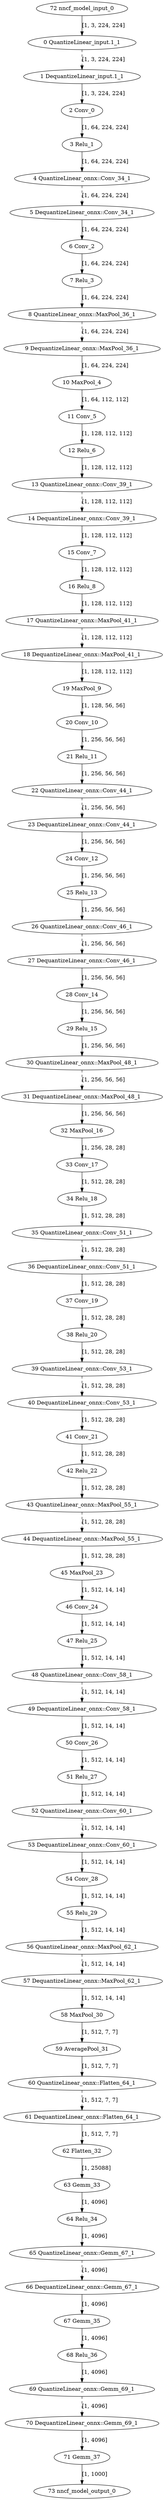 strict digraph  {
"0 QuantizeLinear_input.1_1" [id=0, type=QuantizeLinear];
"1 DequantizeLinear_input.1_1" [id=1, type=DequantizeLinear];
"2 Conv_0" [id=2, type=Conv];
"3 Relu_1" [id=3, type=Relu];
"4 QuantizeLinear_onnx^^Conv_34_1" [id=4, label="4 QuantizeLinear_onnx::Conv_34_1", type=QuantizeLinear];
"5 DequantizeLinear_onnx^^Conv_34_1" [id=5, label="5 DequantizeLinear_onnx::Conv_34_1", type=DequantizeLinear];
"6 Conv_2" [id=6, type=Conv];
"7 Relu_3" [id=7, type=Relu];
"8 QuantizeLinear_onnx^^MaxPool_36_1" [id=8, label="8 QuantizeLinear_onnx::MaxPool_36_1", type=QuantizeLinear];
"9 DequantizeLinear_onnx^^MaxPool_36_1" [id=9, label="9 DequantizeLinear_onnx::MaxPool_36_1", type=DequantizeLinear];
"10 MaxPool_4" [id=10, type=MaxPool];
"11 Conv_5" [id=11, type=Conv];
"12 Relu_6" [id=12, type=Relu];
"13 QuantizeLinear_onnx^^Conv_39_1" [id=13, label="13 QuantizeLinear_onnx::Conv_39_1", type=QuantizeLinear];
"14 DequantizeLinear_onnx^^Conv_39_1" [id=14, label="14 DequantizeLinear_onnx::Conv_39_1", type=DequantizeLinear];
"15 Conv_7" [id=15, type=Conv];
"16 Relu_8" [id=16, type=Relu];
"17 QuantizeLinear_onnx^^MaxPool_41_1" [id=17, label="17 QuantizeLinear_onnx::MaxPool_41_1", type=QuantizeLinear];
"18 DequantizeLinear_onnx^^MaxPool_41_1" [id=18, label="18 DequantizeLinear_onnx::MaxPool_41_1", type=DequantizeLinear];
"19 MaxPool_9" [id=19, type=MaxPool];
"20 Conv_10" [id=20, type=Conv];
"21 Relu_11" [id=21, type=Relu];
"22 QuantizeLinear_onnx^^Conv_44_1" [id=22, label="22 QuantizeLinear_onnx::Conv_44_1", type=QuantizeLinear];
"23 DequantizeLinear_onnx^^Conv_44_1" [id=23, label="23 DequantizeLinear_onnx::Conv_44_1", type=DequantizeLinear];
"24 Conv_12" [id=24, type=Conv];
"25 Relu_13" [id=25, type=Relu];
"26 QuantizeLinear_onnx^^Conv_46_1" [id=26, label="26 QuantizeLinear_onnx::Conv_46_1", type=QuantizeLinear];
"27 DequantizeLinear_onnx^^Conv_46_1" [id=27, label="27 DequantizeLinear_onnx::Conv_46_1", type=DequantizeLinear];
"28 Conv_14" [id=28, type=Conv];
"29 Relu_15" [id=29, type=Relu];
"30 QuantizeLinear_onnx^^MaxPool_48_1" [id=30, label="30 QuantizeLinear_onnx::MaxPool_48_1", type=QuantizeLinear];
"31 DequantizeLinear_onnx^^MaxPool_48_1" [id=31, label="31 DequantizeLinear_onnx::MaxPool_48_1", type=DequantizeLinear];
"32 MaxPool_16" [id=32, type=MaxPool];
"33 Conv_17" [id=33, type=Conv];
"34 Relu_18" [id=34, type=Relu];
"35 QuantizeLinear_onnx^^Conv_51_1" [id=35, label="35 QuantizeLinear_onnx::Conv_51_1", type=QuantizeLinear];
"36 DequantizeLinear_onnx^^Conv_51_1" [id=36, label="36 DequantizeLinear_onnx::Conv_51_1", type=DequantizeLinear];
"37 Conv_19" [id=37, type=Conv];
"38 Relu_20" [id=38, type=Relu];
"39 QuantizeLinear_onnx^^Conv_53_1" [id=39, label="39 QuantizeLinear_onnx::Conv_53_1", type=QuantizeLinear];
"40 DequantizeLinear_onnx^^Conv_53_1" [id=40, label="40 DequantizeLinear_onnx::Conv_53_1", type=DequantizeLinear];
"41 Conv_21" [id=41, type=Conv];
"42 Relu_22" [id=42, type=Relu];
"43 QuantizeLinear_onnx^^MaxPool_55_1" [id=43, label="43 QuantizeLinear_onnx::MaxPool_55_1", type=QuantizeLinear];
"44 DequantizeLinear_onnx^^MaxPool_55_1" [id=44, label="44 DequantizeLinear_onnx::MaxPool_55_1", type=DequantizeLinear];
"45 MaxPool_23" [id=45, type=MaxPool];
"46 Conv_24" [id=46, type=Conv];
"47 Relu_25" [id=47, type=Relu];
"48 QuantizeLinear_onnx^^Conv_58_1" [id=48, label="48 QuantizeLinear_onnx::Conv_58_1", type=QuantizeLinear];
"49 DequantizeLinear_onnx^^Conv_58_1" [id=49, label="49 DequantizeLinear_onnx::Conv_58_1", type=DequantizeLinear];
"50 Conv_26" [id=50, type=Conv];
"51 Relu_27" [id=51, type=Relu];
"52 QuantizeLinear_onnx^^Conv_60_1" [id=52, label="52 QuantizeLinear_onnx::Conv_60_1", type=QuantizeLinear];
"53 DequantizeLinear_onnx^^Conv_60_1" [id=53, label="53 DequantizeLinear_onnx::Conv_60_1", type=DequantizeLinear];
"54 Conv_28" [id=54, type=Conv];
"55 Relu_29" [id=55, type=Relu];
"56 QuantizeLinear_onnx^^MaxPool_62_1" [id=56, label="56 QuantizeLinear_onnx::MaxPool_62_1", type=QuantizeLinear];
"57 DequantizeLinear_onnx^^MaxPool_62_1" [id=57, label="57 DequantizeLinear_onnx::MaxPool_62_1", type=DequantizeLinear];
"58 MaxPool_30" [id=58, type=MaxPool];
"59 AveragePool_31" [id=59, type=AveragePool];
"60 QuantizeLinear_onnx^^Flatten_64_1" [id=60, label="60 QuantizeLinear_onnx::Flatten_64_1", type=QuantizeLinear];
"61 DequantizeLinear_onnx^^Flatten_64_1" [id=61, label="61 DequantizeLinear_onnx::Flatten_64_1", type=DequantizeLinear];
"62 Flatten_32" [id=62, type=Flatten];
"63 Gemm_33" [id=63, type=Gemm];
"64 Relu_34" [id=64, type=Relu];
"65 QuantizeLinear_onnx^^Gemm_67_1" [id=65, label="65 QuantizeLinear_onnx::Gemm_67_1", type=QuantizeLinear];
"66 DequantizeLinear_onnx^^Gemm_67_1" [id=66, label="66 DequantizeLinear_onnx::Gemm_67_1", type=DequantizeLinear];
"67 Gemm_35" [id=67, type=Gemm];
"68 Relu_36" [id=68, type=Relu];
"69 QuantizeLinear_onnx^^Gemm_69_1" [id=69, label="69 QuantizeLinear_onnx::Gemm_69_1", type=QuantizeLinear];
"70 DequantizeLinear_onnx^^Gemm_69_1" [id=70, label="70 DequantizeLinear_onnx::Gemm_69_1", type=DequantizeLinear];
"71 Gemm_37" [id=71, type=Gemm];
"72 nncf_model_input_0" [id=72, type=nncf_model_input];
"73 nncf_model_output_0" [id=73, type=nncf_model_output];
"0 QuantizeLinear_input.1_1" -> "1 DequantizeLinear_input.1_1"  [label="[1, 3, 224, 224]", style=dashed];
"1 DequantizeLinear_input.1_1" -> "2 Conv_0"  [label="[1, 3, 224, 224]", style=solid];
"2 Conv_0" -> "3 Relu_1"  [label="[1, 64, 224, 224]", style=solid];
"3 Relu_1" -> "4 QuantizeLinear_onnx^^Conv_34_1"  [label="[1, 64, 224, 224]", style=solid];
"4 QuantizeLinear_onnx^^Conv_34_1" -> "5 DequantizeLinear_onnx^^Conv_34_1"  [label="[1, 64, 224, 224]", style=dashed];
"5 DequantizeLinear_onnx^^Conv_34_1" -> "6 Conv_2"  [label="[1, 64, 224, 224]", style=solid];
"6 Conv_2" -> "7 Relu_3"  [label="[1, 64, 224, 224]", style=solid];
"7 Relu_3" -> "8 QuantizeLinear_onnx^^MaxPool_36_1"  [label="[1, 64, 224, 224]", style=solid];
"8 QuantizeLinear_onnx^^MaxPool_36_1" -> "9 DequantizeLinear_onnx^^MaxPool_36_1"  [label="[1, 64, 224, 224]", style=dashed];
"9 DequantizeLinear_onnx^^MaxPool_36_1" -> "10 MaxPool_4"  [label="[1, 64, 224, 224]", style=solid];
"10 MaxPool_4" -> "11 Conv_5"  [label="[1, 64, 112, 112]", style=solid];
"11 Conv_5" -> "12 Relu_6"  [label="[1, 128, 112, 112]", style=solid];
"12 Relu_6" -> "13 QuantizeLinear_onnx^^Conv_39_1"  [label="[1, 128, 112, 112]", style=solid];
"13 QuantizeLinear_onnx^^Conv_39_1" -> "14 DequantizeLinear_onnx^^Conv_39_1"  [label="[1, 128, 112, 112]", style=dashed];
"14 DequantizeLinear_onnx^^Conv_39_1" -> "15 Conv_7"  [label="[1, 128, 112, 112]", style=solid];
"15 Conv_7" -> "16 Relu_8"  [label="[1, 128, 112, 112]", style=solid];
"16 Relu_8" -> "17 QuantizeLinear_onnx^^MaxPool_41_1"  [label="[1, 128, 112, 112]", style=solid];
"17 QuantizeLinear_onnx^^MaxPool_41_1" -> "18 DequantizeLinear_onnx^^MaxPool_41_1"  [label="[1, 128, 112, 112]", style=dashed];
"18 DequantizeLinear_onnx^^MaxPool_41_1" -> "19 MaxPool_9"  [label="[1, 128, 112, 112]", style=solid];
"19 MaxPool_9" -> "20 Conv_10"  [label="[1, 128, 56, 56]", style=solid];
"20 Conv_10" -> "21 Relu_11"  [label="[1, 256, 56, 56]", style=solid];
"21 Relu_11" -> "22 QuantizeLinear_onnx^^Conv_44_1"  [label="[1, 256, 56, 56]", style=solid];
"22 QuantizeLinear_onnx^^Conv_44_1" -> "23 DequantizeLinear_onnx^^Conv_44_1"  [label="[1, 256, 56, 56]", style=dashed];
"23 DequantizeLinear_onnx^^Conv_44_1" -> "24 Conv_12"  [label="[1, 256, 56, 56]", style=solid];
"24 Conv_12" -> "25 Relu_13"  [label="[1, 256, 56, 56]", style=solid];
"25 Relu_13" -> "26 QuantizeLinear_onnx^^Conv_46_1"  [label="[1, 256, 56, 56]", style=solid];
"26 QuantizeLinear_onnx^^Conv_46_1" -> "27 DequantizeLinear_onnx^^Conv_46_1"  [label="[1, 256, 56, 56]", style=dashed];
"27 DequantizeLinear_onnx^^Conv_46_1" -> "28 Conv_14"  [label="[1, 256, 56, 56]", style=solid];
"28 Conv_14" -> "29 Relu_15"  [label="[1, 256, 56, 56]", style=solid];
"29 Relu_15" -> "30 QuantizeLinear_onnx^^MaxPool_48_1"  [label="[1, 256, 56, 56]", style=solid];
"30 QuantizeLinear_onnx^^MaxPool_48_1" -> "31 DequantizeLinear_onnx^^MaxPool_48_1"  [label="[1, 256, 56, 56]", style=dashed];
"31 DequantizeLinear_onnx^^MaxPool_48_1" -> "32 MaxPool_16"  [label="[1, 256, 56, 56]", style=solid];
"32 MaxPool_16" -> "33 Conv_17"  [label="[1, 256, 28, 28]", style=solid];
"33 Conv_17" -> "34 Relu_18"  [label="[1, 512, 28, 28]", style=solid];
"34 Relu_18" -> "35 QuantizeLinear_onnx^^Conv_51_1"  [label="[1, 512, 28, 28]", style=solid];
"35 QuantizeLinear_onnx^^Conv_51_1" -> "36 DequantizeLinear_onnx^^Conv_51_1"  [label="[1, 512, 28, 28]", style=dashed];
"36 DequantizeLinear_onnx^^Conv_51_1" -> "37 Conv_19"  [label="[1, 512, 28, 28]", style=solid];
"37 Conv_19" -> "38 Relu_20"  [label="[1, 512, 28, 28]", style=solid];
"38 Relu_20" -> "39 QuantizeLinear_onnx^^Conv_53_1"  [label="[1, 512, 28, 28]", style=solid];
"39 QuantizeLinear_onnx^^Conv_53_1" -> "40 DequantizeLinear_onnx^^Conv_53_1"  [label="[1, 512, 28, 28]", style=dashed];
"40 DequantizeLinear_onnx^^Conv_53_1" -> "41 Conv_21"  [label="[1, 512, 28, 28]", style=solid];
"41 Conv_21" -> "42 Relu_22"  [label="[1, 512, 28, 28]", style=solid];
"42 Relu_22" -> "43 QuantizeLinear_onnx^^MaxPool_55_1"  [label="[1, 512, 28, 28]", style=solid];
"43 QuantizeLinear_onnx^^MaxPool_55_1" -> "44 DequantizeLinear_onnx^^MaxPool_55_1"  [label="[1, 512, 28, 28]", style=dashed];
"44 DequantizeLinear_onnx^^MaxPool_55_1" -> "45 MaxPool_23"  [label="[1, 512, 28, 28]", style=solid];
"45 MaxPool_23" -> "46 Conv_24"  [label="[1, 512, 14, 14]", style=solid];
"46 Conv_24" -> "47 Relu_25"  [label="[1, 512, 14, 14]", style=solid];
"47 Relu_25" -> "48 QuantizeLinear_onnx^^Conv_58_1"  [label="[1, 512, 14, 14]", style=solid];
"48 QuantizeLinear_onnx^^Conv_58_1" -> "49 DequantizeLinear_onnx^^Conv_58_1"  [label="[1, 512, 14, 14]", style=dashed];
"49 DequantizeLinear_onnx^^Conv_58_1" -> "50 Conv_26"  [label="[1, 512, 14, 14]", style=solid];
"50 Conv_26" -> "51 Relu_27"  [label="[1, 512, 14, 14]", style=solid];
"51 Relu_27" -> "52 QuantizeLinear_onnx^^Conv_60_1"  [label="[1, 512, 14, 14]", style=solid];
"52 QuantizeLinear_onnx^^Conv_60_1" -> "53 DequantizeLinear_onnx^^Conv_60_1"  [label="[1, 512, 14, 14]", style=dashed];
"53 DequantizeLinear_onnx^^Conv_60_1" -> "54 Conv_28"  [label="[1, 512, 14, 14]", style=solid];
"54 Conv_28" -> "55 Relu_29"  [label="[1, 512, 14, 14]", style=solid];
"55 Relu_29" -> "56 QuantizeLinear_onnx^^MaxPool_62_1"  [label="[1, 512, 14, 14]", style=solid];
"56 QuantizeLinear_onnx^^MaxPool_62_1" -> "57 DequantizeLinear_onnx^^MaxPool_62_1"  [label="[1, 512, 14, 14]", style=dashed];
"57 DequantizeLinear_onnx^^MaxPool_62_1" -> "58 MaxPool_30"  [label="[1, 512, 14, 14]", style=solid];
"58 MaxPool_30" -> "59 AveragePool_31"  [label="[1, 512, 7, 7]", style=solid];
"59 AveragePool_31" -> "60 QuantizeLinear_onnx^^Flatten_64_1"  [label="[1, 512, 7, 7]", style=solid];
"60 QuantizeLinear_onnx^^Flatten_64_1" -> "61 DequantizeLinear_onnx^^Flatten_64_1"  [label="[1, 512, 7, 7]", style=dashed];
"61 DequantizeLinear_onnx^^Flatten_64_1" -> "62 Flatten_32"  [label="[1, 512, 7, 7]", style=solid];
"62 Flatten_32" -> "63 Gemm_33"  [label="[1, 25088]", style=solid];
"63 Gemm_33" -> "64 Relu_34"  [label="[1, 4096]", style=solid];
"64 Relu_34" -> "65 QuantizeLinear_onnx^^Gemm_67_1"  [label="[1, 4096]", style=solid];
"65 QuantizeLinear_onnx^^Gemm_67_1" -> "66 DequantizeLinear_onnx^^Gemm_67_1"  [label="[1, 4096]", style=dashed];
"66 DequantizeLinear_onnx^^Gemm_67_1" -> "67 Gemm_35"  [label="[1, 4096]", style=solid];
"67 Gemm_35" -> "68 Relu_36"  [label="[1, 4096]", style=solid];
"68 Relu_36" -> "69 QuantizeLinear_onnx^^Gemm_69_1"  [label="[1, 4096]", style=solid];
"69 QuantizeLinear_onnx^^Gemm_69_1" -> "70 DequantizeLinear_onnx^^Gemm_69_1"  [label="[1, 4096]", style=dashed];
"70 DequantizeLinear_onnx^^Gemm_69_1" -> "71 Gemm_37"  [label="[1, 4096]", style=solid];
"71 Gemm_37" -> "73 nncf_model_output_0"  [label="[1, 1000]", style=solid];
"72 nncf_model_input_0" -> "0 QuantizeLinear_input.1_1"  [label="[1, 3, 224, 224]", style=solid];
}
